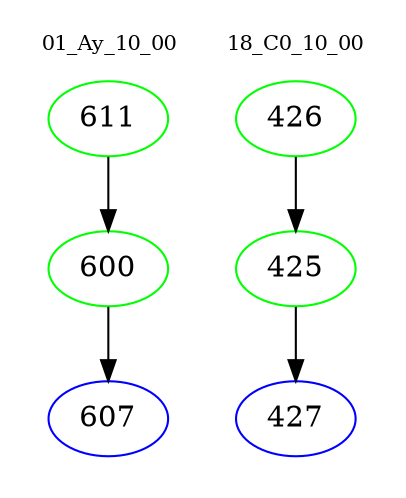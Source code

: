 digraph{
subgraph cluster_0 {
color = white
label = "01_Ay_10_00";
fontsize=10;
T0_611 [label="611", color="green"]
T0_611 -> T0_600 [color="black"]
T0_600 [label="600", color="green"]
T0_600 -> T0_607 [color="black"]
T0_607 [label="607", color="blue"]
}
subgraph cluster_1 {
color = white
label = "18_C0_10_00";
fontsize=10;
T1_426 [label="426", color="green"]
T1_426 -> T1_425 [color="black"]
T1_425 [label="425", color="green"]
T1_425 -> T1_427 [color="black"]
T1_427 [label="427", color="blue"]
}
}
